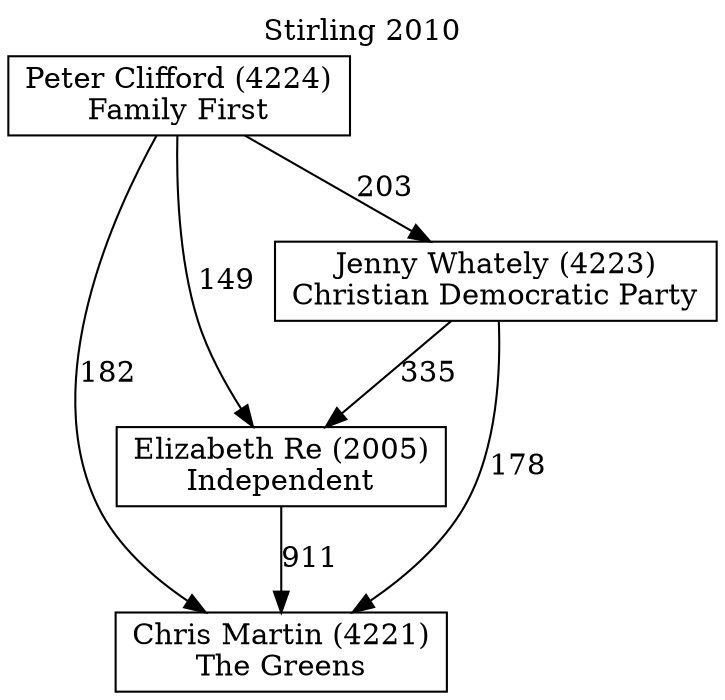 // House preference flow
digraph "Chris Martin (4221)_Stirling_2010" {
	graph [label="Stirling 2010" labelloc=t mclimit=10]
	node [shape=box]
	"Chris Martin (4221)" [label="Chris Martin (4221)
The Greens"]
	"Elizabeth Re (2005)" [label="Elizabeth Re (2005)
Independent"]
	"Jenny Whately (4223)" [label="Jenny Whately (4223)
Christian Democratic Party"]
	"Peter Clifford (4224)" [label="Peter Clifford (4224)
Family First"]
	"Elizabeth Re (2005)" -> "Chris Martin (4221)" [label=911]
	"Jenny Whately (4223)" -> "Chris Martin (4221)" [label=178]
	"Jenny Whately (4223)" -> "Elizabeth Re (2005)" [label=335]
	"Peter Clifford (4224)" -> "Chris Martin (4221)" [label=182]
	"Peter Clifford (4224)" -> "Elizabeth Re (2005)" [label=149]
	"Peter Clifford (4224)" -> "Jenny Whately (4223)" [label=203]
}
